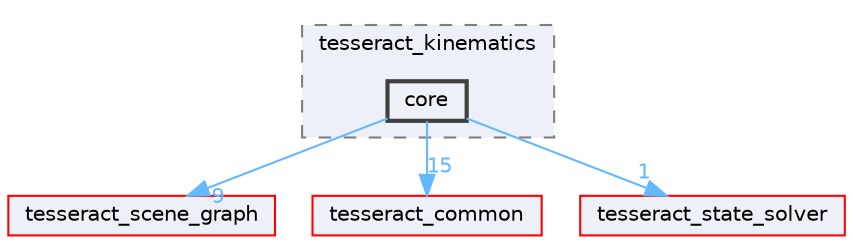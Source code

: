 digraph "tesseract_kinematics/core/include/tesseract_kinematics/core"
{
 // LATEX_PDF_SIZE
  bgcolor="transparent";
  edge [fontname=Helvetica,fontsize=10,labelfontname=Helvetica,labelfontsize=10];
  node [fontname=Helvetica,fontsize=10,shape=box,height=0.2,width=0.4];
  compound=true
  subgraph clusterdir_67bbc2622b8df7ddfd499c47f47d5df1 {
    graph [ bgcolor="#edf0f7", pencolor="grey50", label="tesseract_kinematics", fontname=Helvetica,fontsize=10 style="filled,dashed", URL="dir_67bbc2622b8df7ddfd499c47f47d5df1.html",tooltip=""]
  dir_42cd6e73639eef6a70bd77c4ffdb11b9 [label="core", fillcolor="#edf0f7", color="grey25", style="filled,bold", URL="dir_42cd6e73639eef6a70bd77c4ffdb11b9.html",tooltip=""];
  }
  dir_80ecf6fe8b2ccd2d6af6fe314205f076 [label="tesseract_scene_graph", fillcolor="#edf0f7", color="red", style="filled", URL="dir_80ecf6fe8b2ccd2d6af6fe314205f076.html",tooltip=""];
  dir_8430b83f3af685b4c96d298a32e9aa37 [label="tesseract_common", fillcolor="#edf0f7", color="red", style="filled", URL="dir_8430b83f3af685b4c96d298a32e9aa37.html",tooltip=""];
  dir_f9fd38abb6852090848a9f28804f693c [label="tesseract_state_solver", fillcolor="#edf0f7", color="red", style="filled", URL="dir_f9fd38abb6852090848a9f28804f693c.html",tooltip=""];
  dir_42cd6e73639eef6a70bd77c4ffdb11b9->dir_80ecf6fe8b2ccd2d6af6fe314205f076 [headlabel="9", labeldistance=1.5 headhref="dir_000010_000087.html" color="steelblue1" fontcolor="steelblue1"];
  dir_42cd6e73639eef6a70bd77c4ffdb11b9->dir_8430b83f3af685b4c96d298a32e9aa37 [headlabel="15", labeldistance=1.5 headhref="dir_000010_000075.html" color="steelblue1" fontcolor="steelblue1"];
  dir_42cd6e73639eef6a70bd77c4ffdb11b9->dir_f9fd38abb6852090848a9f28804f693c [headlabel="1", labeldistance=1.5 headhref="dir_000010_000091.html" color="steelblue1" fontcolor="steelblue1"];
}
